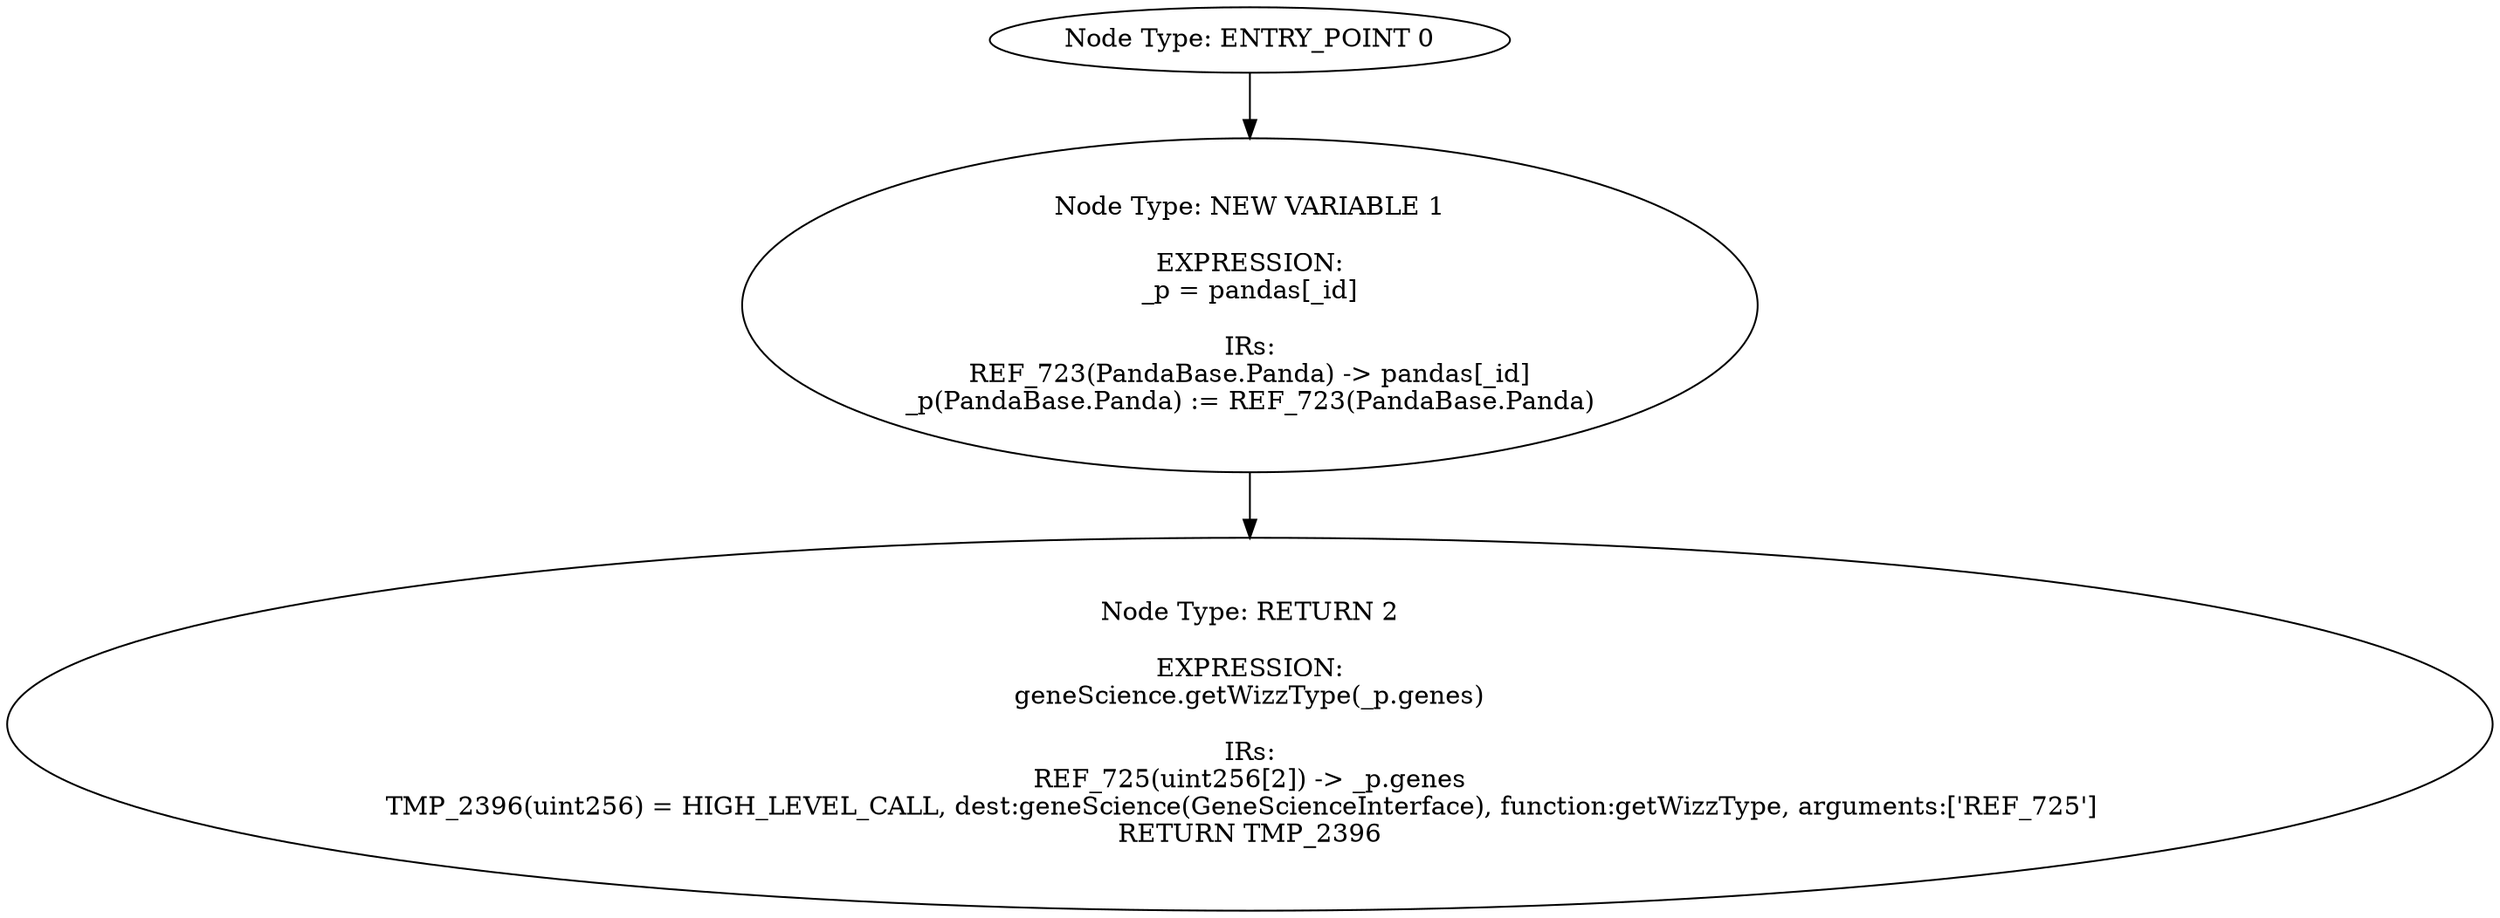digraph{
0[label="Node Type: ENTRY_POINT 0
"];
0->1;
1[label="Node Type: NEW VARIABLE 1

EXPRESSION:
_p = pandas[_id]

IRs:
REF_723(PandaBase.Panda) -> pandas[_id]
_p(PandaBase.Panda) := REF_723(PandaBase.Panda)"];
1->2;
2[label="Node Type: RETURN 2

EXPRESSION:
geneScience.getWizzType(_p.genes)

IRs:
REF_725(uint256[2]) -> _p.genes
TMP_2396(uint256) = HIGH_LEVEL_CALL, dest:geneScience(GeneScienceInterface), function:getWizzType, arguments:['REF_725']  
RETURN TMP_2396"];
}
